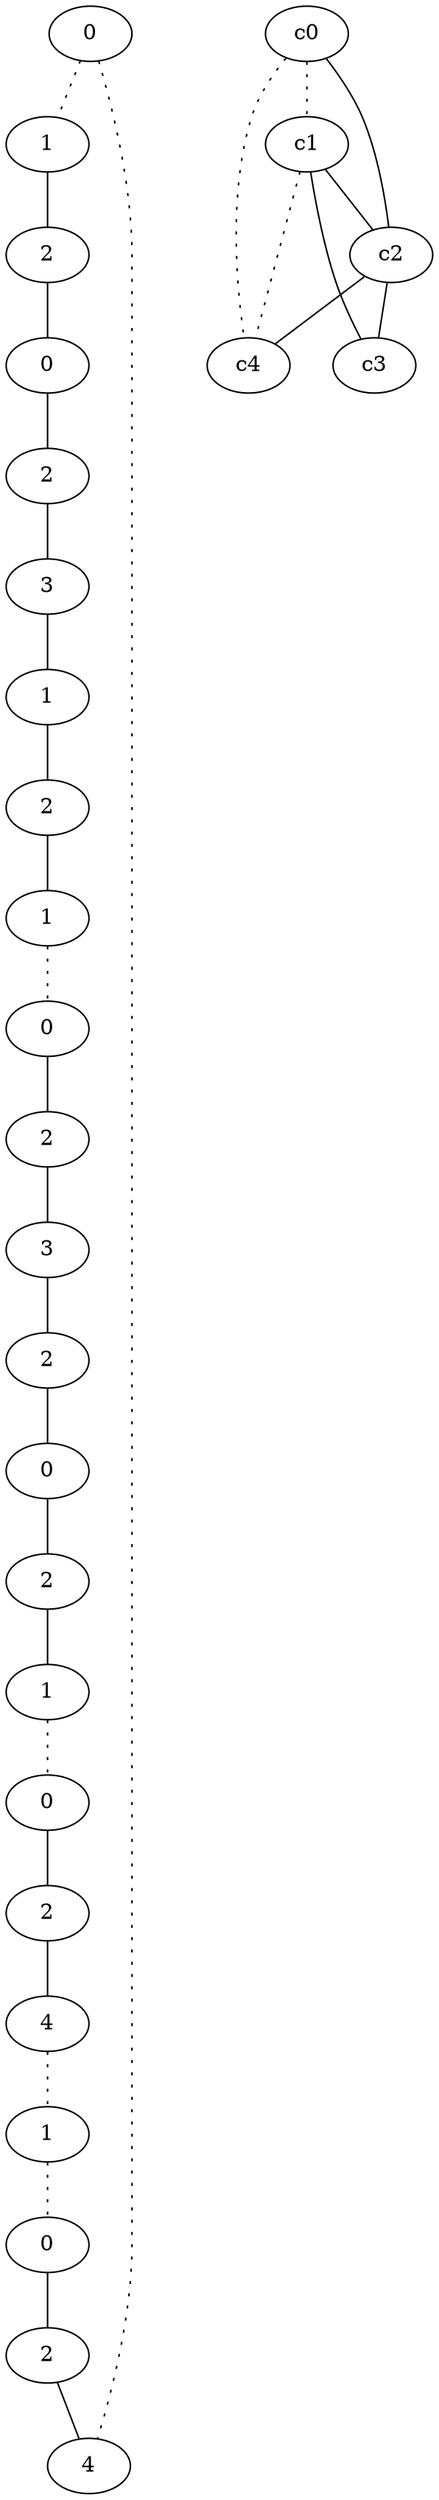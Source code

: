 graph {
a0[label=0];
a1[label=1];
a2[label=2];
a3[label=0];
a4[label=2];
a5[label=3];
a6[label=1];
a7[label=2];
a8[label=1];
a9[label=0];
a10[label=2];
a11[label=3];
a12[label=2];
a13[label=0];
a14[label=2];
a15[label=1];
a16[label=0];
a17[label=2];
a18[label=4];
a19[label=1];
a20[label=0];
a21[label=2];
a22[label=4];
a0 -- a1 [style=dotted];
a0 -- a22 [style=dotted];
a1 -- a2;
a2 -- a3;
a3 -- a4;
a4 -- a5;
a5 -- a6;
a6 -- a7;
a7 -- a8;
a8 -- a9 [style=dotted];
a9 -- a10;
a10 -- a11;
a11 -- a12;
a12 -- a13;
a13 -- a14;
a14 -- a15;
a15 -- a16 [style=dotted];
a16 -- a17;
a17 -- a18;
a18 -- a19 [style=dotted];
a19 -- a20 [style=dotted];
a20 -- a21;
a21 -- a22;
c0 -- c1 [style=dotted];
c0 -- c2;
c0 -- c4 [style=dotted];
c1 -- c2;
c1 -- c3;
c1 -- c4 [style=dotted];
c2 -- c3;
c2 -- c4;
}
